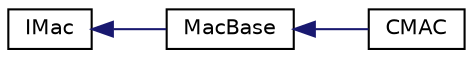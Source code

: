 digraph "Graphical Class Hierarchy"
{
 // LATEX_PDF_SIZE
  edge [fontname="Helvetica",fontsize="10",labelfontname="Helvetica",labelfontsize="10"];
  node [fontname="Helvetica",fontsize="10",shape=record];
  rankdir="LR";
  Node0 [label="IMac",height=0.2,width=0.4,color="black", fillcolor="white", style="filled",URL="$class_i_mac.html",tooltip="The MAC virtual interface class."];
  Node0 -> Node1 [dir="back",color="midnightblue",fontsize="10",style="solid",fontname="Helvetica"];
  Node1 [label="MacBase",height=0.2,width=0.4,color="black", fillcolor="white", style="filled",URL="$class_mac_base.html",tooltip="The MAC base class; this is not an operable class"];
  Node1 -> Node2 [dir="back",color="midnightblue",fontsize="10",style="solid",fontname="Helvetica"];
  Node2 [label="CMAC",height=0.2,width=0.4,color="black", fillcolor="white", style="filled",URL="$class_c_m_a_c.html",tooltip="An implementation of a symmetric Cipher based Message Authentication Code generator: CMAC"];
}
